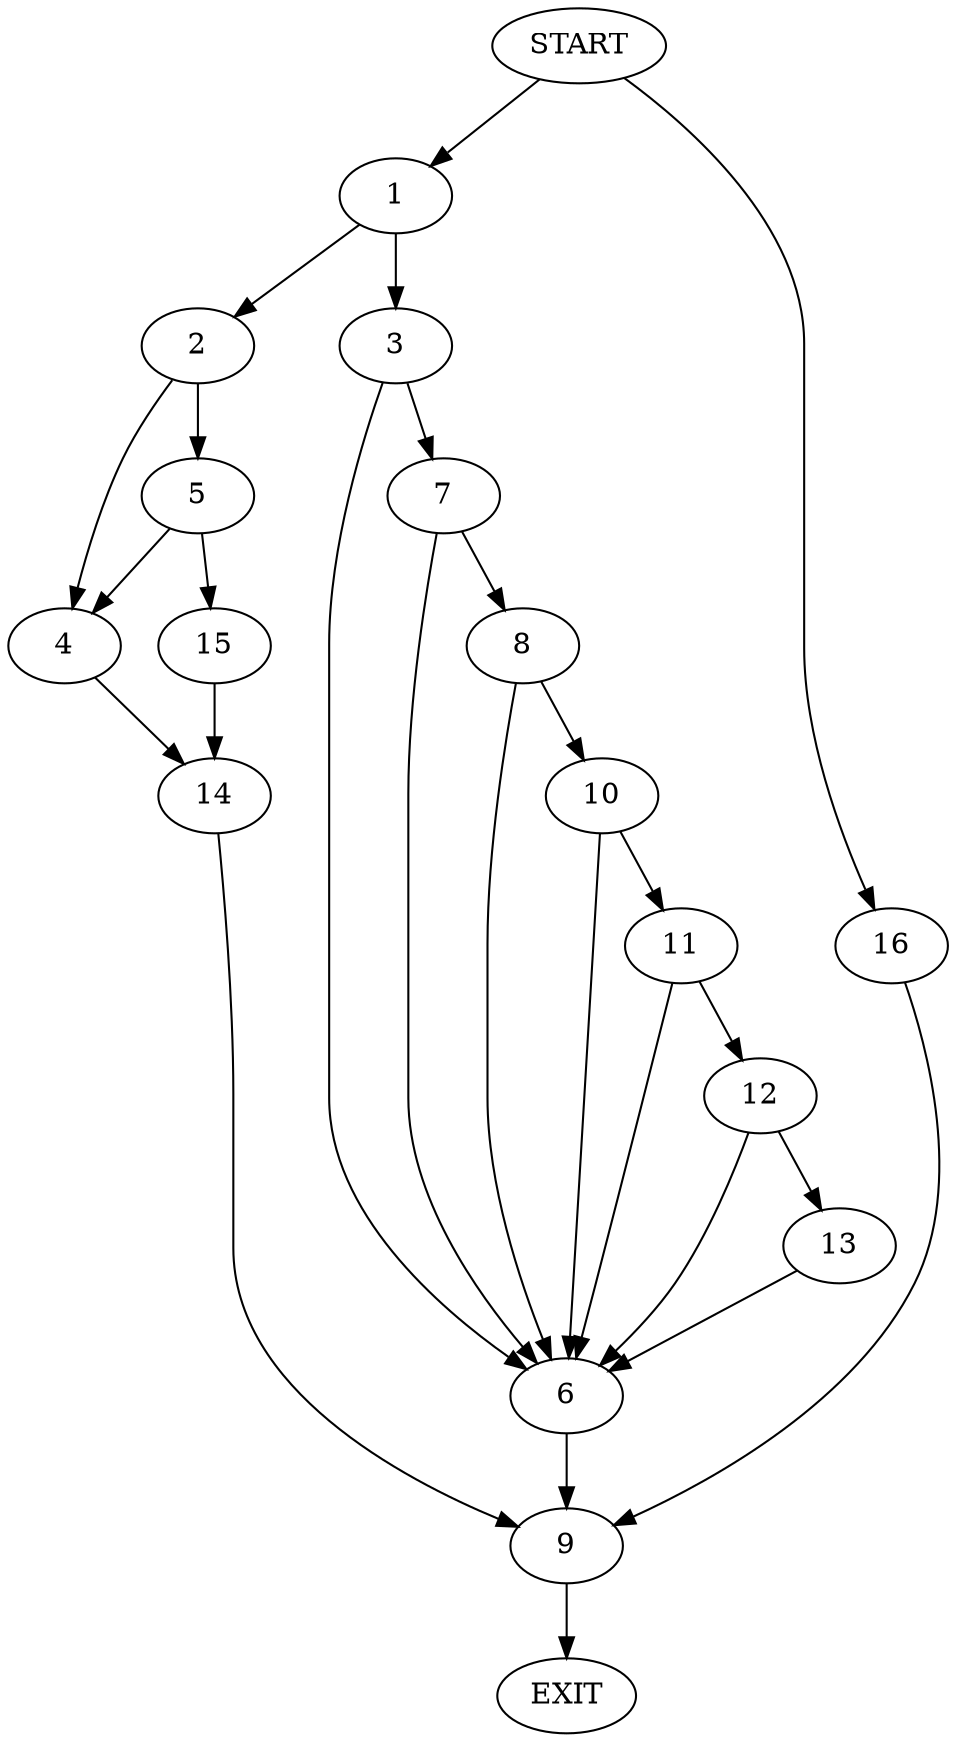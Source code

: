 digraph {
0 [label="START"]
17 [label="EXIT"]
0 -> 1
1 -> 2
1 -> 3
2 -> 4
2 -> 5
3 -> 6
3 -> 7
7 -> 6
7 -> 8
6 -> 9
8 -> 6
8 -> 10
10 -> 6
10 -> 11
11 -> 6
11 -> 12
12 -> 6
12 -> 13
13 -> 6
9 -> 17
4 -> 14
5 -> 15
5 -> 4
15 -> 14
14 -> 9
0 -> 16
16 -> 9
}
